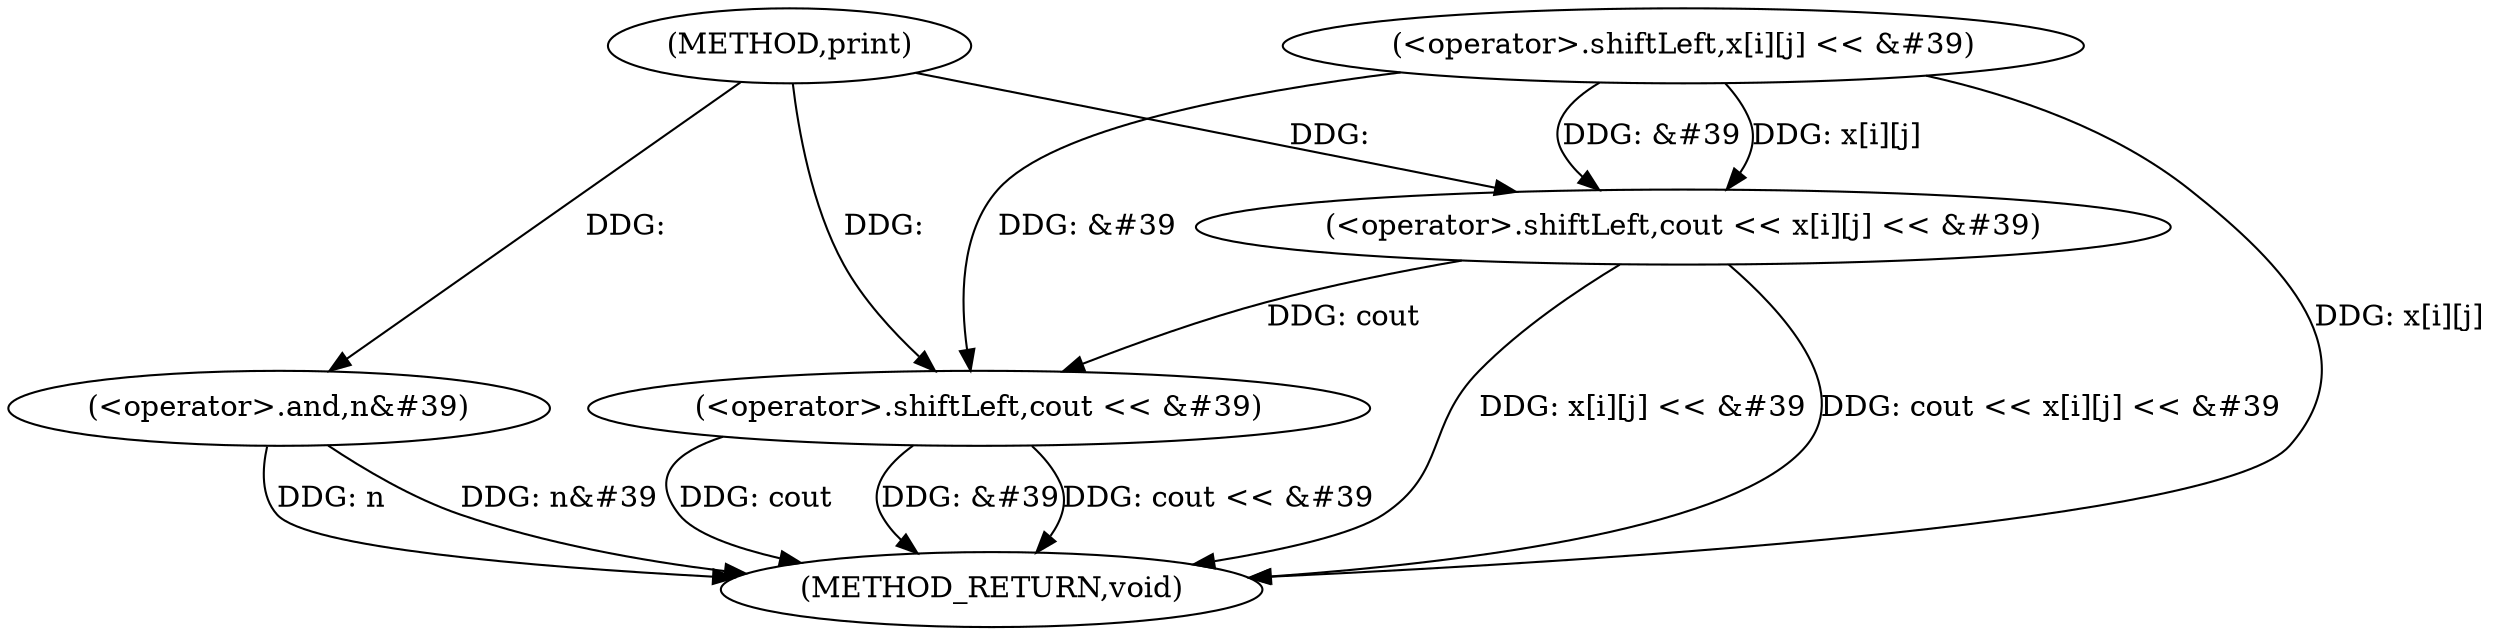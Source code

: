 digraph "print" {  
"1000745" [label = "(METHOD,print)" ]
"1000767" [label = "(METHOD_RETURN,void)" ]
"1000748" [label = "(<operator>.shiftLeft,cout << x[i][j] << &#39)" ]
"1000760" [label = "(<operator>.shiftLeft,cout << &#39)" ]
"1000764" [label = "(<operator>.and,n&#39)" ]
"1000750" [label = "(<operator>.shiftLeft,x[i][j] << &#39)" ]
  "1000750" -> "1000767"  [ label = "DDG: x[i][j]"] 
  "1000748" -> "1000767"  [ label = "DDG: x[i][j] << &#39"] 
  "1000748" -> "1000767"  [ label = "DDG: cout << x[i][j] << &#39"] 
  "1000760" -> "1000767"  [ label = "DDG: cout"] 
  "1000760" -> "1000767"  [ label = "DDG: &#39"] 
  "1000760" -> "1000767"  [ label = "DDG: cout << &#39"] 
  "1000764" -> "1000767"  [ label = "DDG: n&#39"] 
  "1000764" -> "1000767"  [ label = "DDG: n"] 
  "1000745" -> "1000748"  [ label = "DDG: "] 
  "1000750" -> "1000748"  [ label = "DDG: x[i][j]"] 
  "1000750" -> "1000748"  [ label = "DDG: &#39"] 
  "1000748" -> "1000760"  [ label = "DDG: cout"] 
  "1000745" -> "1000760"  [ label = "DDG: "] 
  "1000750" -> "1000760"  [ label = "DDG: &#39"] 
  "1000745" -> "1000764"  [ label = "DDG: "] 
}
